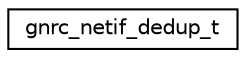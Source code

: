digraph "Graphical Class Hierarchy"
{
 // LATEX_PDF_SIZE
  edge [fontname="Helvetica",fontsize="10",labelfontname="Helvetica",labelfontsize="10"];
  node [fontname="Helvetica",fontsize="10",shape=record];
  rankdir="LR";
  Node0 [label="gnrc_netif_dedup_t",height=0.2,width=0.4,color="black", fillcolor="white", style="filled",URL="$structgnrc__netif__dedup__t.html",tooltip="Structure to store information on the last broadcast packet received."];
}
